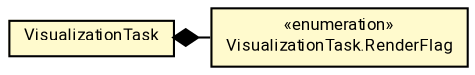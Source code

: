 #!/usr/local/bin/dot
#
# Class diagram 
# Generated by UMLGraph version R5_7_2-60-g0e99a6 (http://www.spinellis.gr/umlgraph/)
#

digraph G {
	graph [fontnames="svg"]
	edge [fontname="Roboto",fontsize=7,labelfontname="Roboto",labelfontsize=7,color="black"];
	node [fontname="Roboto",fontcolor="black",fontsize=8,shape=plaintext,margin=0,width=0,height=0];
	nodesep=0.15;
	ranksep=0.25;
	rankdir=LR;
	// de.lmu.ifi.dbs.elki.visualization.VisualizationTask
	c10716925 [label=<<table title="de.lmu.ifi.dbs.elki.visualization.VisualizationTask" border="0" cellborder="1" cellspacing="0" cellpadding="2" bgcolor="LemonChiffon" href="VisualizationTask.html" target="_parent">
		<tr><td><table border="0" cellspacing="0" cellpadding="1">
		<tr><td align="center" balign="center"> <font face="Roboto">VisualizationTask</font> </td></tr>
		</table></td></tr>
		</table>>, URL="VisualizationTask.html"];
	// de.lmu.ifi.dbs.elki.visualization.VisualizationTask.RenderFlag
	c10716926 [label=<<table title="de.lmu.ifi.dbs.elki.visualization.VisualizationTask.RenderFlag" border="0" cellborder="1" cellspacing="0" cellpadding="2" bgcolor="lemonChiffon" href="VisualizationTask.RenderFlag.html" target="_parent">
		<tr><td><table border="0" cellspacing="0" cellpadding="1">
		<tr><td align="center" balign="center"> &#171;enumeration&#187; </td></tr>
		<tr><td align="center" balign="center"> <font face="Roboto">VisualizationTask.RenderFlag</font> </td></tr>
		</table></td></tr>
		</table>>, URL="VisualizationTask.RenderFlag.html"];
	// de.lmu.ifi.dbs.elki.visualization.VisualizationTask composed de.lmu.ifi.dbs.elki.visualization.VisualizationTask.RenderFlag
	c10716925 -> c10716926 [arrowhead=none,arrowtail=diamond,dir=back,weight=6];
}

